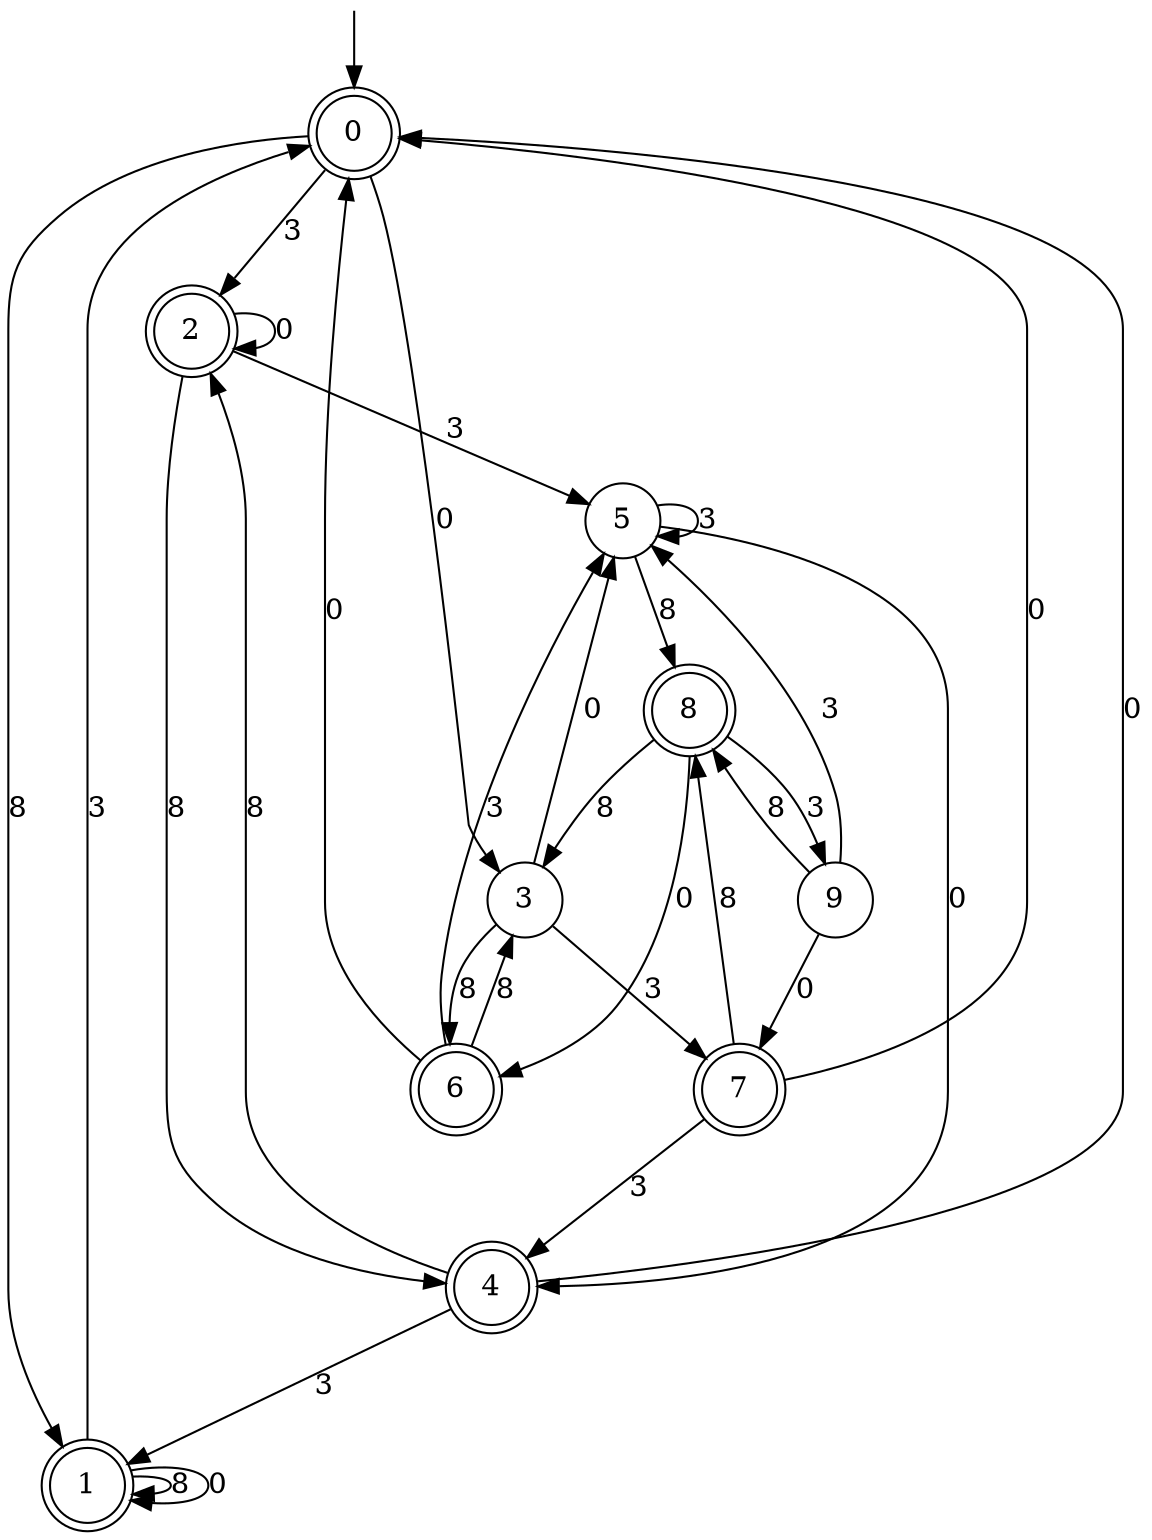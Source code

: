 digraph g {

	s0 [shape="doublecircle" label="0"];
	s1 [shape="doublecircle" label="1"];
	s2 [shape="doublecircle" label="2"];
	s3 [shape="circle" label="3"];
	s4 [shape="doublecircle" label="4"];
	s5 [shape="circle" label="5"];
	s6 [shape="doublecircle" label="6"];
	s7 [shape="doublecircle" label="7"];
	s8 [shape="doublecircle" label="8"];
	s9 [shape="circle" label="9"];
	s0 -> s1 [label="8"];
	s0 -> s2 [label="3"];
	s0 -> s3 [label="0"];
	s1 -> s1 [label="8"];
	s1 -> s0 [label="3"];
	s1 -> s1 [label="0"];
	s2 -> s4 [label="8"];
	s2 -> s5 [label="3"];
	s2 -> s2 [label="0"];
	s3 -> s6 [label="8"];
	s3 -> s7 [label="3"];
	s3 -> s5 [label="0"];
	s4 -> s2 [label="8"];
	s4 -> s1 [label="3"];
	s4 -> s0 [label="0"];
	s5 -> s8 [label="8"];
	s5 -> s5 [label="3"];
	s5 -> s4 [label="0"];
	s6 -> s3 [label="8"];
	s6 -> s5 [label="3"];
	s6 -> s0 [label="0"];
	s7 -> s8 [label="8"];
	s7 -> s4 [label="3"];
	s7 -> s0 [label="0"];
	s8 -> s3 [label="8"];
	s8 -> s9 [label="3"];
	s8 -> s6 [label="0"];
	s9 -> s8 [label="8"];
	s9 -> s5 [label="3"];
	s9 -> s7 [label="0"];

__start0 [label="" shape="none" width="0" height="0"];
__start0 -> s0;

}

